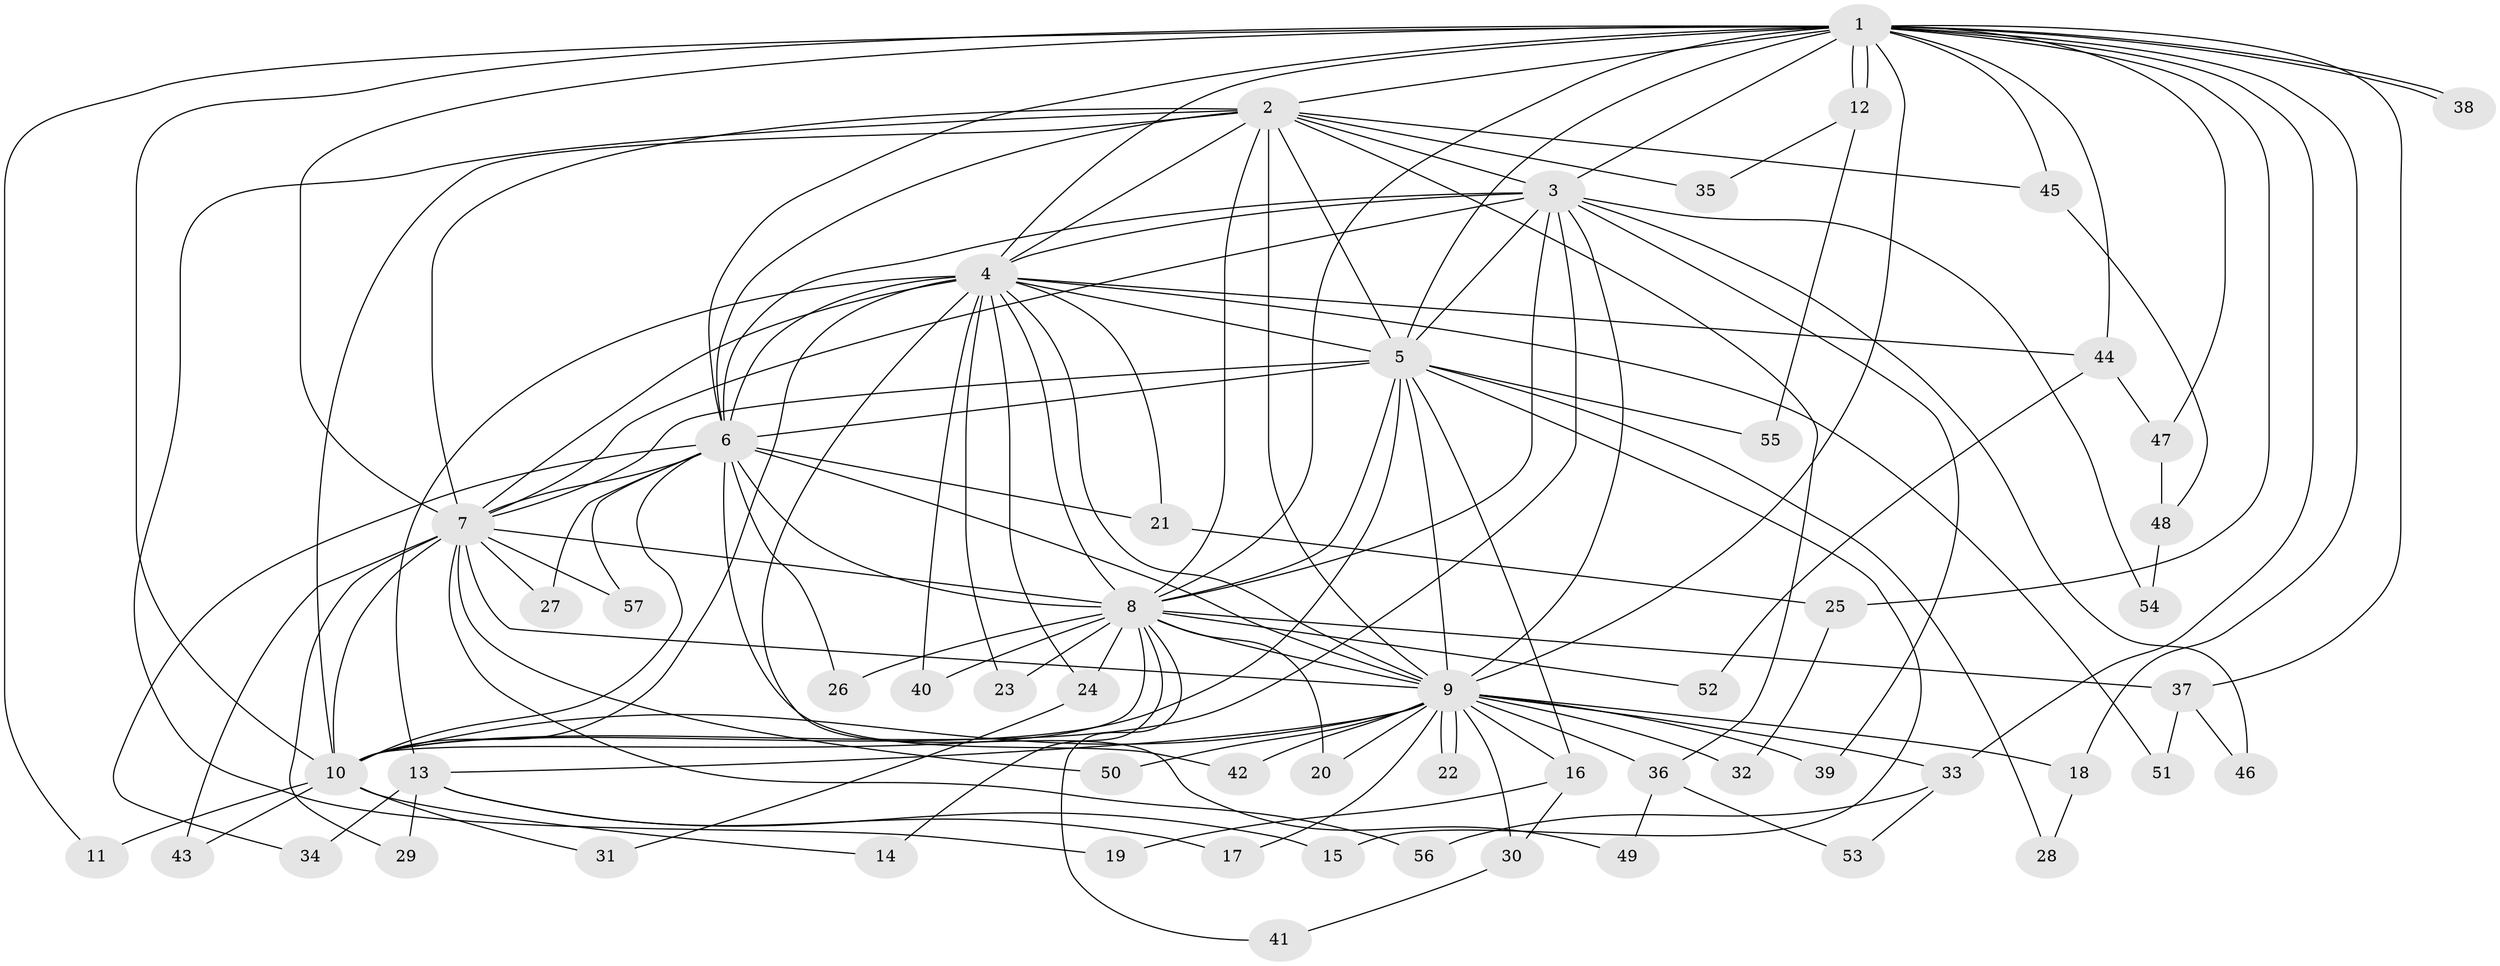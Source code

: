 // Generated by graph-tools (version 1.1) at 2025/11/02/27/25 16:11:04]
// undirected, 57 vertices, 139 edges
graph export_dot {
graph [start="1"]
  node [color=gray90,style=filled];
  1;
  2;
  3;
  4;
  5;
  6;
  7;
  8;
  9;
  10;
  11;
  12;
  13;
  14;
  15;
  16;
  17;
  18;
  19;
  20;
  21;
  22;
  23;
  24;
  25;
  26;
  27;
  28;
  29;
  30;
  31;
  32;
  33;
  34;
  35;
  36;
  37;
  38;
  39;
  40;
  41;
  42;
  43;
  44;
  45;
  46;
  47;
  48;
  49;
  50;
  51;
  52;
  53;
  54;
  55;
  56;
  57;
  1 -- 2;
  1 -- 3;
  1 -- 4;
  1 -- 5;
  1 -- 6;
  1 -- 7;
  1 -- 8;
  1 -- 9;
  1 -- 10;
  1 -- 11;
  1 -- 12;
  1 -- 12;
  1 -- 18;
  1 -- 25;
  1 -- 33;
  1 -- 37;
  1 -- 38;
  1 -- 38;
  1 -- 44;
  1 -- 45;
  1 -- 47;
  2 -- 3;
  2 -- 4;
  2 -- 5;
  2 -- 6;
  2 -- 7;
  2 -- 8;
  2 -- 9;
  2 -- 10;
  2 -- 19;
  2 -- 35;
  2 -- 36;
  2 -- 45;
  3 -- 4;
  3 -- 5;
  3 -- 6;
  3 -- 7;
  3 -- 8;
  3 -- 9;
  3 -- 10;
  3 -- 39;
  3 -- 46;
  3 -- 54;
  4 -- 5;
  4 -- 6;
  4 -- 7;
  4 -- 8;
  4 -- 9;
  4 -- 10;
  4 -- 13;
  4 -- 21;
  4 -- 23;
  4 -- 24;
  4 -- 40;
  4 -- 44;
  4 -- 49;
  4 -- 51;
  5 -- 6;
  5 -- 7;
  5 -- 8;
  5 -- 9;
  5 -- 10;
  5 -- 15;
  5 -- 16;
  5 -- 28;
  5 -- 55;
  6 -- 7;
  6 -- 8;
  6 -- 9;
  6 -- 10;
  6 -- 21;
  6 -- 26;
  6 -- 27;
  6 -- 34;
  6 -- 42;
  6 -- 57;
  7 -- 8;
  7 -- 9;
  7 -- 10;
  7 -- 27;
  7 -- 29;
  7 -- 43;
  7 -- 50;
  7 -- 56;
  7 -- 57;
  8 -- 9;
  8 -- 10;
  8 -- 14;
  8 -- 20;
  8 -- 23;
  8 -- 24;
  8 -- 26;
  8 -- 37;
  8 -- 40;
  8 -- 41;
  8 -- 52;
  9 -- 10;
  9 -- 13;
  9 -- 16;
  9 -- 17;
  9 -- 18;
  9 -- 20;
  9 -- 22;
  9 -- 22;
  9 -- 30;
  9 -- 32;
  9 -- 33;
  9 -- 36;
  9 -- 39;
  9 -- 42;
  9 -- 50;
  10 -- 11;
  10 -- 14;
  10 -- 31;
  10 -- 43;
  12 -- 35;
  12 -- 55;
  13 -- 15;
  13 -- 17;
  13 -- 29;
  13 -- 34;
  16 -- 19;
  16 -- 30;
  18 -- 28;
  21 -- 25;
  24 -- 31;
  25 -- 32;
  30 -- 41;
  33 -- 53;
  33 -- 56;
  36 -- 49;
  36 -- 53;
  37 -- 46;
  37 -- 51;
  44 -- 47;
  44 -- 52;
  45 -- 48;
  47 -- 48;
  48 -- 54;
}
